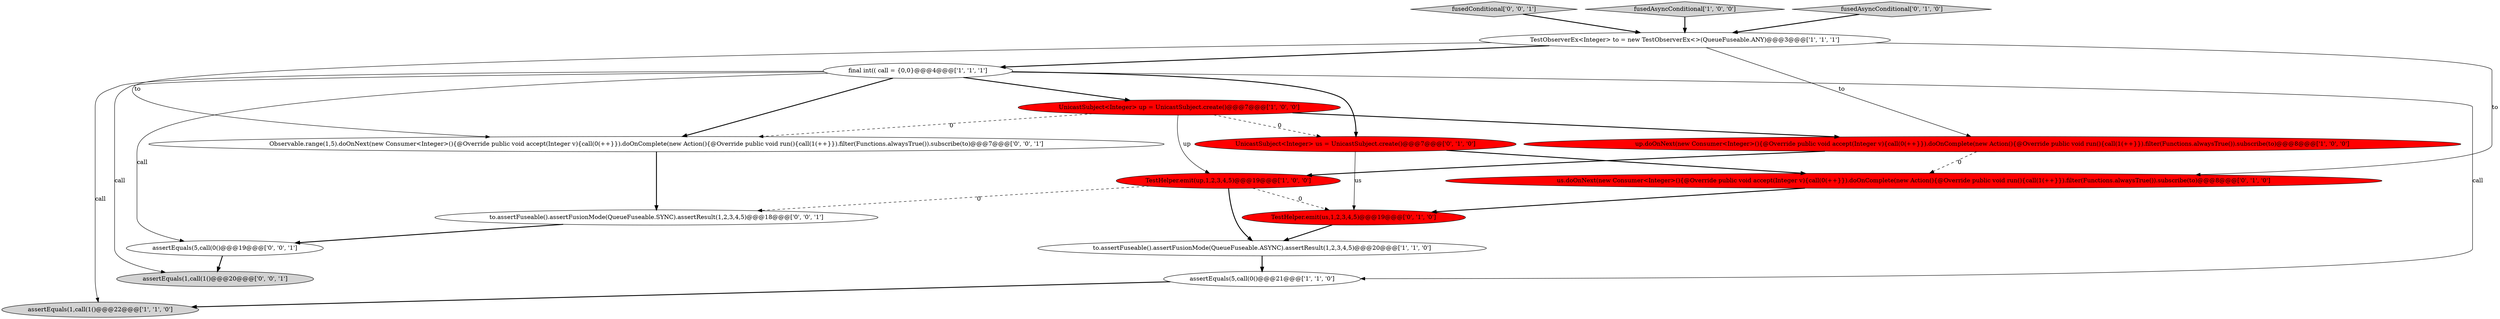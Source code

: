 digraph {
16 [style = filled, label = "assertEquals(5,call(0()@@@19@@@['0', '0', '1']", fillcolor = white, shape = ellipse image = "AAA0AAABBB3BBB"];
13 [style = filled, label = "to.assertFuseable().assertFusionMode(QueueFuseable.SYNC).assertResult(1,2,3,4,5)@@@18@@@['0', '0', '1']", fillcolor = white, shape = ellipse image = "AAA0AAABBB3BBB"];
4 [style = filled, label = "final int(( call = {0,0}@@@4@@@['1', '1', '1']", fillcolor = white, shape = ellipse image = "AAA0AAABBB1BBB"];
0 [style = filled, label = "TestObserverEx<Integer> to = new TestObserverEx<>(QueueFuseable.ANY)@@@3@@@['1', '1', '1']", fillcolor = white, shape = ellipse image = "AAA0AAABBB1BBB"];
8 [style = filled, label = "assertEquals(5,call(0()@@@21@@@['1', '1', '0']", fillcolor = white, shape = ellipse image = "AAA0AAABBB1BBB"];
3 [style = filled, label = "to.assertFuseable().assertFusionMode(QueueFuseable.ASYNC).assertResult(1,2,3,4,5)@@@20@@@['1', '1', '0']", fillcolor = white, shape = ellipse image = "AAA0AAABBB1BBB"];
5 [style = filled, label = "UnicastSubject<Integer> up = UnicastSubject.create()@@@7@@@['1', '0', '0']", fillcolor = red, shape = ellipse image = "AAA1AAABBB1BBB"];
10 [style = filled, label = "TestHelper.emit(us,1,2,3,4,5)@@@19@@@['0', '1', '0']", fillcolor = red, shape = ellipse image = "AAA1AAABBB2BBB"];
15 [style = filled, label = "fusedConditional['0', '0', '1']", fillcolor = lightgray, shape = diamond image = "AAA0AAABBB3BBB"];
1 [style = filled, label = "up.doOnNext(new Consumer<Integer>(){@Override public void accept(Integer v){call(0(++}}).doOnComplete(new Action(){@Override public void run(){call(1(++}}).filter(Functions.alwaysTrue()).subscribe(to)@@@8@@@['1', '0', '0']", fillcolor = red, shape = ellipse image = "AAA1AAABBB1BBB"];
6 [style = filled, label = "fusedAsyncConditional['1', '0', '0']", fillcolor = lightgray, shape = diamond image = "AAA0AAABBB1BBB"];
14 [style = filled, label = "Observable.range(1,5).doOnNext(new Consumer<Integer>(){@Override public void accept(Integer v){call(0(++}}).doOnComplete(new Action(){@Override public void run(){call(1(++}}).filter(Functions.alwaysTrue()).subscribe(to)@@@7@@@['0', '0', '1']", fillcolor = white, shape = ellipse image = "AAA0AAABBB3BBB"];
2 [style = filled, label = "TestHelper.emit(up,1,2,3,4,5)@@@19@@@['1', '0', '0']", fillcolor = red, shape = ellipse image = "AAA1AAABBB1BBB"];
11 [style = filled, label = "fusedAsyncConditional['0', '1', '0']", fillcolor = lightgray, shape = diamond image = "AAA0AAABBB2BBB"];
17 [style = filled, label = "assertEquals(1,call(1()@@@20@@@['0', '0', '1']", fillcolor = lightgray, shape = ellipse image = "AAA0AAABBB3BBB"];
7 [style = filled, label = "assertEquals(1,call(1()@@@22@@@['1', '1', '0']", fillcolor = lightgray, shape = ellipse image = "AAA0AAABBB1BBB"];
12 [style = filled, label = "us.doOnNext(new Consumer<Integer>(){@Override public void accept(Integer v){call(0(++}}).doOnComplete(new Action(){@Override public void run(){call(1(++}}).filter(Functions.alwaysTrue()).subscribe(to)@@@8@@@['0', '1', '0']", fillcolor = red, shape = ellipse image = "AAA1AAABBB2BBB"];
9 [style = filled, label = "UnicastSubject<Integer> us = UnicastSubject.create()@@@7@@@['0', '1', '0']", fillcolor = red, shape = ellipse image = "AAA1AAABBB2BBB"];
4->9 [style = bold, label=""];
4->14 [style = bold, label=""];
5->14 [style = dashed, label="0"];
4->16 [style = solid, label="call"];
2->3 [style = bold, label=""];
4->8 [style = solid, label="call"];
4->17 [style = solid, label="call"];
10->3 [style = bold, label=""];
4->7 [style = solid, label="call"];
5->9 [style = dashed, label="0"];
6->0 [style = bold, label=""];
16->17 [style = bold, label=""];
0->14 [style = solid, label="to"];
13->16 [style = bold, label=""];
8->7 [style = bold, label=""];
2->10 [style = dashed, label="0"];
5->2 [style = solid, label="up"];
1->12 [style = dashed, label="0"];
5->1 [style = bold, label=""];
12->10 [style = bold, label=""];
11->0 [style = bold, label=""];
0->4 [style = bold, label=""];
0->1 [style = solid, label="to"];
2->13 [style = dashed, label="0"];
3->8 [style = bold, label=""];
15->0 [style = bold, label=""];
9->10 [style = solid, label="us"];
1->2 [style = bold, label=""];
9->12 [style = bold, label=""];
14->13 [style = bold, label=""];
0->12 [style = solid, label="to"];
4->5 [style = bold, label=""];
}
